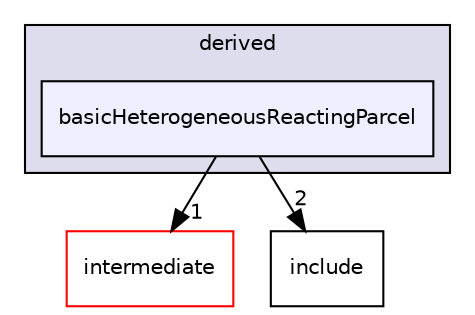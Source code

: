 digraph "src/lagrangian/turbulence/parcels/derived/basicHeterogeneousReactingParcel" {
  bgcolor=transparent;
  compound=true
  node [ fontsize="10", fontname="Helvetica"];
  edge [ labelfontsize="10", labelfontname="Helvetica"];
  subgraph clusterdir_2cf64de3012ec3719f94a92ff2c4c98e {
    graph [ bgcolor="#ddddee", pencolor="black", label="derived" fontname="Helvetica", fontsize="10", URL="dir_2cf64de3012ec3719f94a92ff2c4c98e.html"]
  dir_b58f70287a7e0335c499cade5f8f4457 [shape=box, label="basicHeterogeneousReactingParcel", style="filled", fillcolor="#eeeeff", pencolor="black", URL="dir_b58f70287a7e0335c499cade5f8f4457.html"];
  }
  dir_d3c32a493136c130c1f0d51f4f35c297 [shape=box label="intermediate" color="red" URL="dir_d3c32a493136c130c1f0d51f4f35c297.html"];
  dir_4c86786517f583c36f967b917cdc384c [shape=box label="include" URL="dir_4c86786517f583c36f967b917cdc384c.html"];
  dir_b58f70287a7e0335c499cade5f8f4457->dir_d3c32a493136c130c1f0d51f4f35c297 [headlabel="1", labeldistance=1.5 headhref="dir_001875_001526.html"];
  dir_b58f70287a7e0335c499cade5f8f4457->dir_4c86786517f583c36f967b917cdc384c [headlabel="2", labeldistance=1.5 headhref="dir_001875_001876.html"];
}
